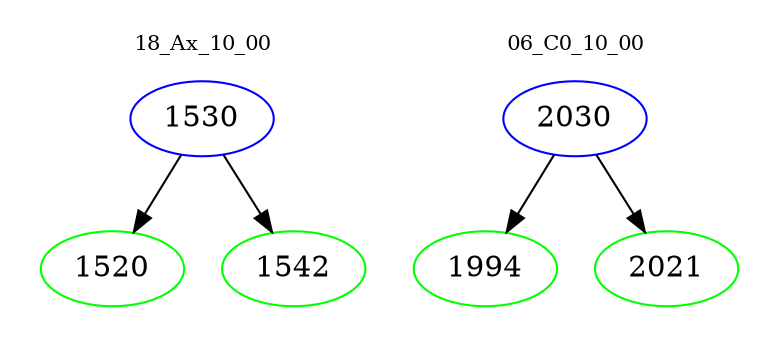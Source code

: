 digraph{
subgraph cluster_0 {
color = white
label = "18_Ax_10_00";
fontsize=10;
T0_1530 [label="1530", color="blue"]
T0_1530 -> T0_1520 [color="black"]
T0_1520 [label="1520", color="green"]
T0_1530 -> T0_1542 [color="black"]
T0_1542 [label="1542", color="green"]
}
subgraph cluster_1 {
color = white
label = "06_C0_10_00";
fontsize=10;
T1_2030 [label="2030", color="blue"]
T1_2030 -> T1_1994 [color="black"]
T1_1994 [label="1994", color="green"]
T1_2030 -> T1_2021 [color="black"]
T1_2021 [label="2021", color="green"]
}
}
